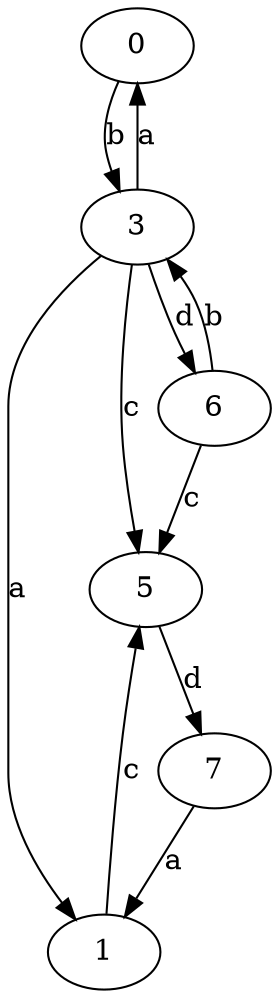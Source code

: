 strict digraph  {
0;
1;
3;
5;
6;
7;
0 -> 3  [label=b];
1 -> 5  [label=c];
3 -> 0  [label=a];
3 -> 1  [label=a];
3 -> 5  [label=c];
3 -> 6  [label=d];
5 -> 7  [label=d];
6 -> 3  [label=b];
6 -> 5  [label=c];
7 -> 1  [label=a];
}
